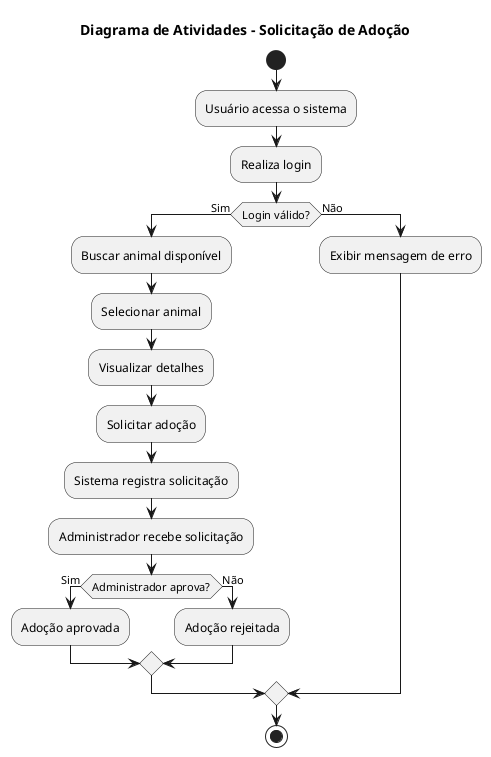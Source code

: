 @startuml
title Diagrama de Atividades - Solicitação de Adoção

start

:Usuário acessa o sistema;
:Realiza login;

if (Login válido?) then (Sim)
  :Buscar animal disponível;
  :Selecionar animal;
  :Visualizar detalhes;
  :Solicitar adoção;

  :Sistema registra solicitação;
  :Administrador recebe solicitação;

  if (Administrador aprova?) then (Sim)
    :Adoção aprovada;
  else (Não)
    :Adoção rejeitada;
  endif

else (Não)
  :Exibir mensagem de erro;
endif

stop
@enduml

